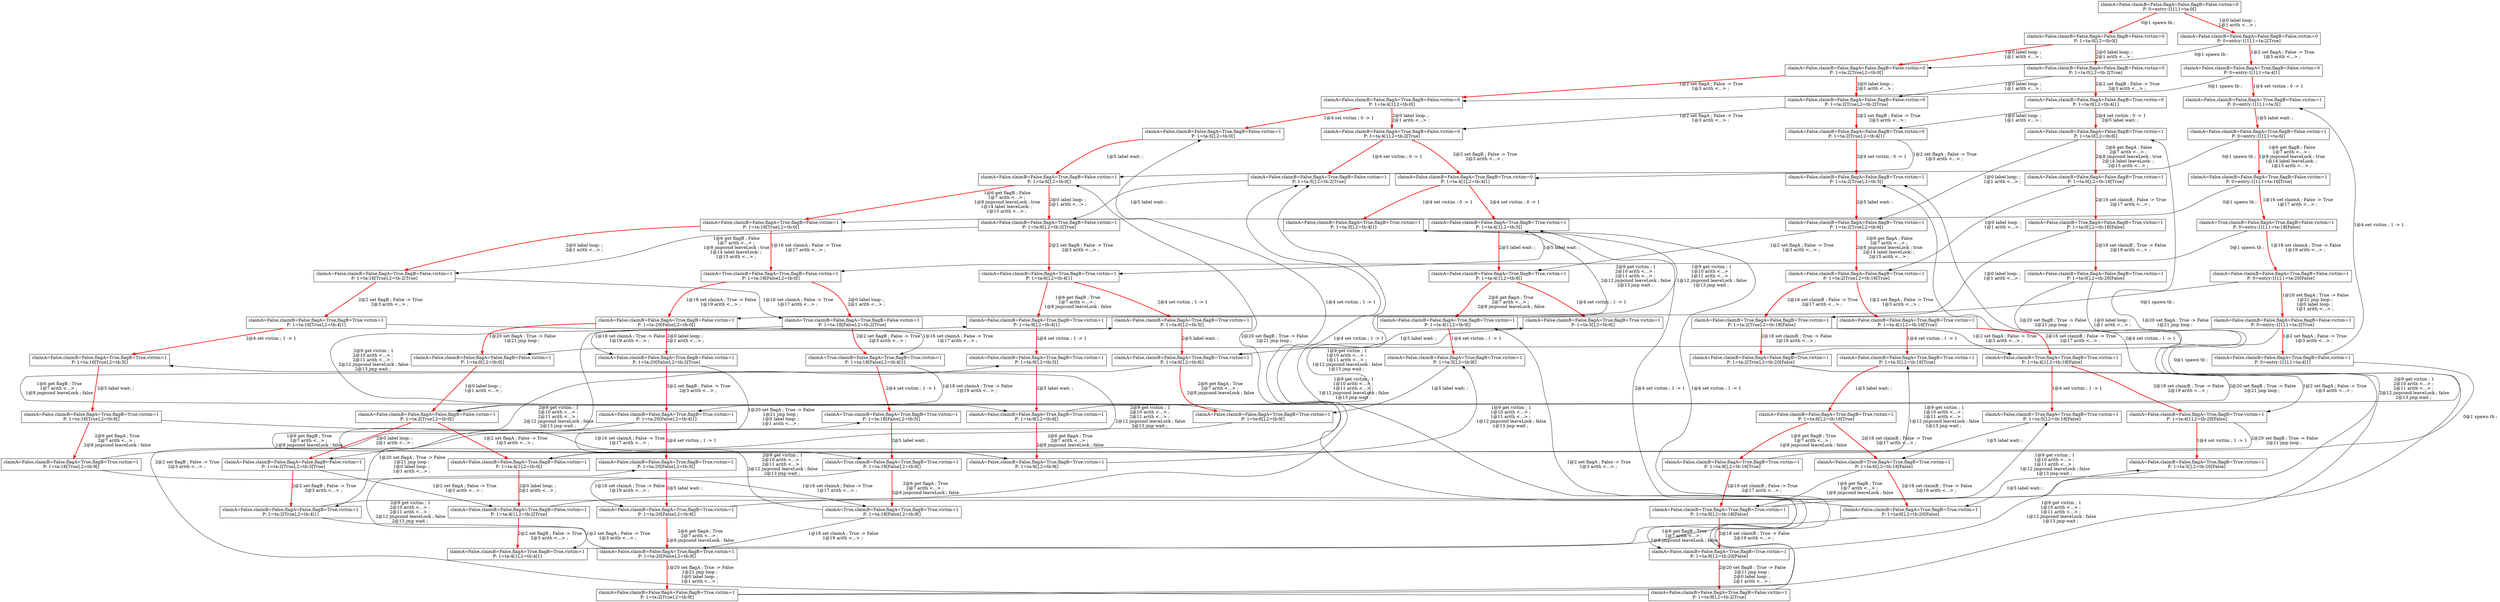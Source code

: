 digraph g {
1 [shape=box,label="claimA=False,claimB=False,flagA=False,flagB=False,victim=0\nP: 0=entry:1[1],1=ta:0[]"]
3 [shape=box,label="claimA=False,claimB=False,flagA=False,flagB=False,victim=0\nP: 1=ta:0[],2=tb:0[]"]
6 [shape=box,label="claimA=False,claimB=False,flagA=False,flagB=False,victim=0\nP: 0=entry:1[1],1=ta:2[True]"]
7 [shape=box,label="claimA=False,claimB=False,flagA=False,flagB=False,victim=0\nP: 1=ta:2[True],2=tb:0[]"]
8 [shape=box,label="claimA=False,claimB=False,flagA=False,flagB=False,victim=0\nP: 1=ta:0[],2=tb:2[True]"]
14 [shape=box,label="claimA=False,claimB=False,flagA=True,flagB=False,victim=0\nP: 0=entry:1[1],1=ta:4[1]"]
15 [shape=box,label="claimA=False,claimB=False,flagA=True,flagB=False,victim=0\nP: 1=ta:4[1],2=tb:0[]"]
16 [shape=box,label="claimA=False,claimB=False,flagA=False,flagB=False,victim=0\nP: 1=ta:2[True],2=tb:2[True]"]
17 [shape=box,label="claimA=False,claimB=False,flagA=False,flagB=True,victim=0\nP: 1=ta:0[],2=tb:4[1]"]
18 [shape=box,label="claimA=False,claimB=False,flagA=True,flagB=False,victim=1\nP: 0=entry:1[1],1=ta:5[]"]
20 [shape=box,label="claimA=False,claimB=False,flagA=True,flagB=False,victim=1\nP: 1=ta:5[],2=tb:0[]"]
25 [shape=box,label="claimA=False,claimB=False,flagA=True,flagB=False,victim=1\nP: 0=entry:1[1],1=ta:6[]"]
26 [shape=box,label="claimA=False,claimB=False,flagA=True,flagB=False,victim=1\nP: 1=ta:6[],2=tb:0[]"]
27 [shape=box,label="claimA=False,claimB=False,flagA=True,flagB=False,victim=0\nP: 1=ta:4[1],2=tb:2[True]"]
28 [shape=box,label="claimA=False,claimB=False,flagA=False,flagB=True,victim=0\nP: 1=ta:2[True],2=tb:4[1]"]
29 [shape=box,label="claimA=False,claimB=False,flagA=False,flagB=True,victim=1\nP: 1=ta:0[],2=tb:6[]"]
34 [shape=box,label="claimA=False,claimB=False,flagA=True,flagB=False,victim=1\nP: 1=ta:5[],2=tb:2[True]"]
35 [shape=box,label="claimA=False,claimB=False,flagA=False,flagB=True,victim=1\nP: 1=ta:2[True],2=tb:5[]"]
41 [shape=box,label="claimA=False,claimB=False,flagA=True,flagB=False,victim=1\nP: 1=ta:6[],2=tb:2[True]"]
42 [shape=box,label="claimA=False,claimB=False,flagA=True,flagB=True,victim=0\nP: 1=ta:4[1],2=tb:4[1]"]
43 [shape=box,label="claimA=False,claimB=False,flagA=False,flagB=True,victim=1\nP: 1=ta:2[True],2=tb:6[]"]
49 [shape=box,label="claimA=False,claimB=False,flagA=True,flagB=True,victim=1\nP: 1=ta:4[1],2=tb:5[]"]
50 [shape=box,label="claimA=False,claimB=False,flagA=True,flagB=True,victim=1\nP: 1=ta:5[],2=tb:4[1]"]
57 [shape=box,label="claimA=False,claimB=False,flagA=True,flagB=True,victim=1\nP: 1=ta:6[],2=tb:4[1]"]
58 [shape=box,label="claimA=False,claimB=False,flagA=True,flagB=True,victim=1\nP: 1=ta:4[1],2=tb:6[]"]
61 [shape=box,label="claimA=False,claimB=False,flagA=True,flagB=False,victim=1\nP: 0=entry:1[1],1=ta:16[True]"]
62 [shape=box,label="claimA=False,claimB=False,flagA=True,flagB=False,victim=1\nP: 1=ta:16[True],2=tb:0[]"]
64 [shape=box,label="claimA=False,claimB=False,flagA=True,flagB=True,victim=1\nP: 1=ta:6[],2=tb:5[]"]
67 [shape=box,label="claimA=False,claimB=False,flagA=True,flagB=True,victim=1\nP: 1=ta:5[],2=tb:6[]"]
69 [shape=box,label="claimA=False,claimB=False,flagA=False,flagB=True,victim=1\nP: 1=ta:0[],2=tb:16[True]"]
75 [shape=box,label="claimA=False,claimB=False,flagA=True,flagB=True,victim=1\nP: 1=ta:6[],2=tb:6[]"]
80 [shape=box,label="claimA=True,claimB=False,flagA=True,flagB=False,victim=1\nP: 0=entry:1[1],1=ta:18[False]"]
81 [shape=box,label="claimA=True,claimB=False,flagA=True,flagB=False,victim=1\nP: 1=ta:18[False],2=tb:0[]"]
82 [shape=box,label="claimA=False,claimB=False,flagA=True,flagB=False,victim=1\nP: 1=ta:16[True],2=tb:2[True]"]
83 [shape=box,label="claimA=False,claimB=False,flagA=True,flagB=True,victim=1\nP: 1=ta:9[],2=tb:4[1]"]
86 [shape=box,label="claimA=False,claimB=False,flagA=True,flagB=True,victim=1\nP: 1=ta:4[1],2=tb:9[]"]
87 [shape=box,label="claimA=False,claimB=False,flagA=False,flagB=True,victim=1\nP: 1=ta:2[True],2=tb:16[True]"]
88 [shape=box,label="claimA=False,claimB=True,flagA=False,flagB=True,victim=1\nP: 1=ta:0[],2=tb:18[False]"]
94 [shape=box,label="claimA=False,claimB=False,flagA=True,flagB=True,victim=1\nP: 1=ta:9[],2=tb:5[]"]
99 [shape=box,label="claimA=False,claimB=False,flagA=True,flagB=True,victim=1\nP: 1=ta:5[],2=tb:9[]"]
104 [shape=box,label="claimA=False,claimB=False,flagA=True,flagB=False,victim=1\nP: 0=entry:1[1],1=ta:20[False]"]
105 [shape=box,label="claimA=False,claimB=False,flagA=True,flagB=False,victim=1\nP: 1=ta:20[False],2=tb:0[]"]
106 [shape=box,label="claimA=True,claimB=False,flagA=True,flagB=False,victim=1\nP: 1=ta:18[False],2=tb:2[True]"]
107 [shape=box,label="claimA=False,claimB=False,flagA=True,flagB=True,victim=1\nP: 1=ta:16[True],2=tb:4[1]"]
109 [shape=box,label="claimA=False,claimB=False,flagA=True,flagB=True,victim=1\nP: 1=ta:9[],2=tb:6[]"]
110 [shape=box,label="claimA=False,claimB=False,flagA=True,flagB=True,victim=1\nP: 1=ta:6[],2=tb:9[]"]
112 [shape=box,label="claimA=False,claimB=False,flagA=True,flagB=True,victim=1\nP: 1=ta:4[1],2=tb:16[True]"]
113 [shape=box,label="claimA=False,claimB=True,flagA=False,flagB=True,victim=1\nP: 1=ta:2[True],2=tb:18[False]"]
114 [shape=box,label="claimA=False,claimB=False,flagA=False,flagB=True,victim=1\nP: 1=ta:0[],2=tb:20[False]"]
120 [shape=box,label="claimA=False,claimB=False,flagA=True,flagB=True,victim=1\nP: 1=ta:16[True],2=tb:5[]"]
129 [shape=box,label="claimA=False,claimB=False,flagA=True,flagB=True,victim=1\nP: 1=ta:5[],2=tb:16[True]"]
135 [shape=box,label="claimA=False,claimB=False,flagA=False,flagB=False,victim=1\nP: 1=ta:0[],2=tb:0[]"]
136 [shape=box,label="claimA=False,claimB=False,flagA=True,flagB=False,victim=1\nP: 1=ta:20[False],2=tb:2[True]"]
137 [shape=box,label="claimA=True,claimB=False,flagA=True,flagB=True,victim=1\nP: 1=ta:18[False],2=tb:4[1]"]
138 [shape=box,label="claimA=False,claimB=False,flagA=True,flagB=True,victim=1\nP: 1=ta:16[True],2=tb:6[]"]
145 [shape=box,label="claimA=False,claimB=False,flagA=True,flagB=True,victim=1\nP: 1=ta:6[],2=tb:16[True]"]
146 [shape=box,label="claimA=False,claimB=True,flagA=True,flagB=True,victim=1\nP: 1=ta:4[1],2=tb:18[False]"]
147 [shape=box,label="claimA=False,claimB=False,flagA=False,flagB=True,victim=1\nP: 1=ta:2[True],2=tb:20[False]"]
152 [shape=box,label="claimA=True,claimB=False,flagA=True,flagB=True,victim=1\nP: 1=ta:18[False],2=tb:5[]"]
157 [shape=box,label="claimA=False,claimB=False,flagA=True,flagB=True,victim=1\nP: 1=ta:9[],2=tb:9[]"]
162 [shape=box,label="claimA=False,claimB=True,flagA=True,flagB=True,victim=1\nP: 1=ta:5[],2=tb:18[False]"]
165 [shape=box,label="claimA=False,claimB=False,flagA=False,flagB=False,victim=1\nP: 0=entry:1[1],1=ta:2[True]"]
166 [shape=box,label="claimA=False,claimB=False,flagA=False,flagB=False,victim=1\nP: 1=ta:2[True],2=tb:0[]"]
168 [shape=box,label="claimA=False,claimB=False,flagA=True,flagB=True,victim=1\nP: 1=ta:20[False],2=tb:4[1]"]
169 [shape=box,label="claimA=True,claimB=False,flagA=True,flagB=True,victim=1\nP: 1=ta:18[False],2=tb:6[]"]
176 [shape=box,label="claimA=False,claimB=True,flagA=True,flagB=True,victim=1\nP: 1=ta:6[],2=tb:18[False]"]
177 [shape=box,label="claimA=False,claimB=False,flagA=True,flagB=True,victim=1\nP: 1=ta:4[1],2=tb:20[False]"]
182 [shape=box,label="claimA=False,claimB=False,flagA=True,flagB=True,victim=1\nP: 1=ta:20[False],2=tb:5[]"]
186 [shape=box,label="claimA=False,claimB=False,flagA=True,flagB=True,victim=1\nP: 1=ta:16[True],2=tb:9[]"]
189 [shape=box,label="claimA=False,claimB=False,flagA=True,flagB=True,victim=1\nP: 1=ta:9[],2=tb:16[True]"]
193 [shape=box,label="claimA=False,claimB=False,flagA=True,flagB=True,victim=1\nP: 1=ta:5[],2=tb:20[False]"]
194 [shape=box,label="claimA=False,claimB=False,flagA=True,flagB=False,victim=1\nP: 0=entry:1[1],1=ta:4[1]"]
195 [shape=box,label="claimA=False,claimB=False,flagA=True,flagB=False,victim=1\nP: 1=ta:4[1],2=tb:0[]"]
196 [shape=box,label="claimA=False,claimB=False,flagA=False,flagB=False,victim=1\nP: 1=ta:2[True],2=tb:2[True]"]
198 [shape=box,label="claimA=False,claimB=False,flagA=True,flagB=True,victim=1\nP: 1=ta:20[False],2=tb:6[]"]
207 [shape=box,label="claimA=False,claimB=False,flagA=True,flagB=True,victim=1\nP: 1=ta:6[],2=tb:20[False]"]
214 [shape=box,label="claimA=True,claimB=False,flagA=True,flagB=True,victim=1\nP: 1=ta:18[False],2=tb:9[]"]
219 [shape=box,label="claimA=False,claimB=True,flagA=True,flagB=True,victim=1\nP: 1=ta:9[],2=tb:18[False]"]
222 [shape=box,label="claimA=False,claimB=False,flagA=True,flagB=False,victim=1\nP: 1=ta:4[1],2=tb:2[True]"]
223 [shape=box,label="claimA=False,claimB=False,flagA=False,flagB=True,victim=1\nP: 1=ta:2[True],2=tb:4[1]"]
234 [shape=box,label="claimA=False,claimB=False,flagA=True,flagB=True,victim=1\nP: 1=ta:20[False],2=tb:9[]"]
239 [shape=box,label="claimA=False,claimB=False,flagA=True,flagB=True,victim=1\nP: 1=ta:9[],2=tb:20[False]"]
240 [shape=box,label="claimA=False,claimB=False,flagA=True,flagB=True,victim=1\nP: 1=ta:4[1],2=tb:4[1]"]
257 [shape=box,label="claimA=False,claimB=False,flagA=False,flagB=True,victim=1\nP: 1=ta:2[True],2=tb:9[]"]
260 [shape=box,label="claimA=False,claimB=False,flagA=True,flagB=False,victim=1\nP: 1=ta:9[],2=tb:2[True]"]
1 -> 3 [style=bold,color=red,weight=10,label="0@1 spawn tb ; "]

1 -> 6 [style=bold,color=red,weight=10,label="1@0 label loop: ; \n1@1 arith <...> ; "]

3 -> 7 [style=bold,color=red,weight=10,label="1@0 label loop: ; \n1@1 arith <...> ; "]

3 -> 8 [style=bold,color=red,weight=10,label="2@0 label loop: ; \n2@1 arith <...> ; "]

6 -> 7 [constraint=false,label="0@1 spawn tb ; "]

6 -> 14 [style=bold,color=red,weight=10,label="1@2 set flagA ; False -> True\n1@3 arith <...> ; "]

7 -> 15 [style=bold,color=red,weight=10,label="1@2 set flagA ; False -> True\n1@3 arith <...> ; "]

7 -> 16 [style=bold,color=red,weight=10,label="2@0 label loop: ; \n2@1 arith <...> ; "]

8 -> 16 [constraint=false,label="1@0 label loop: ; \n1@1 arith <...> ; "]

8 -> 17 [style=bold,color=red,weight=10,label="2@2 set flagB ; False -> True\n2@3 arith <...> ; "]

14 -> 15 [constraint=false,label="0@1 spawn tb ; "]

14 -> 18 [style=bold,color=red,weight=10,label="1@4 set victim ; 0 -> 1"]

15 -> 20 [style=bold,color=red,weight=10,label="1@4 set victim ; 0 -> 1"]

15 -> 27 [style=bold,color=red,weight=10,label="2@0 label loop: ; \n2@1 arith <...> ; "]

16 -> 27 [constraint=false,label="1@2 set flagA ; False -> True\n1@3 arith <...> ; "]

16 -> 28 [style=bold,color=red,weight=10,label="2@2 set flagB ; False -> True\n2@3 arith <...> ; "]

17 -> 28 [constraint=false,label="1@0 label loop: ; \n1@1 arith <...> ; "]

17 -> 29 [style=bold,color=red,weight=10,label="2@4 set victim ; 0 -> 1\n2@5 label wait: ; "]

18 -> 25 [style=bold,color=red,weight=10,label="1@5 label wait: ; "]

20 -> 26 [style=bold,color=red,weight=10,label="1@5 label wait: ; "]

25 -> 26 [constraint=false,label="0@1 spawn tb ; "]

25 -> 61 [style=bold,color=red,weight=10,label="1@6 get flagB ; False\n1@7 arith <...> ; \n1@8 jmpcond leaveLock ; true\n1@14 label leaveLock: ; \n1@15 arith <...> ; "]

26 -> 62 [style=bold,color=red,weight=10,label="1@6 get flagB ; False\n1@7 arith <...> ; \n1@8 jmpcond leaveLock ; true\n1@14 label leaveLock: ; \n1@15 arith <...> ; "]

26 -> 41 [style=bold,color=red,weight=10,label="2@0 label loop: ; \n2@1 arith <...> ; "]

27 -> 34 [style=bold,color=red,weight=10,label="1@4 set victim ; 0 -> 1"]

27 -> 42 [style=bold,color=red,weight=10,label="2@2 set flagB ; False -> True\n2@3 arith <...> ; "]

28 -> 42 [constraint=false,label="1@2 set flagA ; False -> True\n1@3 arith <...> ; "]

28 -> 35 [style=bold,color=red,weight=10,label="2@4 set victim ; 0 -> 1"]

29 -> 43 [constraint=false,label="1@0 label loop: ; \n1@1 arith <...> ; "]

29 -> 69 [style=bold,color=red,weight=10,label="2@6 get flagA ; False\n2@7 arith <...> ; \n2@8 jmpcond leaveLock ; true\n2@14 label leaveLock: ; \n2@15 arith <...> ; "]

34 -> 41 [constraint=false,label="1@5 label wait: ; "]

35 -> 43 [style=bold,color=red,weight=10,label="2@5 label wait: ; "]

41 -> 82 [constraint=false,label="1@6 get flagB ; False\n1@7 arith <...> ; \n1@8 jmpcond leaveLock ; true\n1@14 label leaveLock: ; \n1@15 arith <...> ; "]

41 -> 57 [style=bold,color=red,weight=10,label="2@2 set flagB ; False -> True\n2@3 arith <...> ; "]

42 -> 50 [style=bold,color=red,weight=10,label="1@4 set victim ; 0 -> 1"]

42 -> 49 [style=bold,color=red,weight=10,label="2@4 set victim ; 0 -> 1"]

43 -> 58 [constraint=false,label="1@2 set flagA ; False -> True\n1@3 arith <...> ; "]

43 -> 87 [style=bold,color=red,weight=10,label="2@6 get flagA ; False\n2@7 arith <...> ; \n2@8 jmpcond leaveLock ; true\n2@14 label leaveLock: ; \n2@15 arith <...> ; "]

49 -> 58 [style=bold,color=red,weight=10,label="2@5 label wait: ; "]

50 -> 57 [constraint=false,label="1@5 label wait: ; "]

57 -> 83 [style=bold,color=red,weight=10,label="1@6 get flagB ; True\n1@7 arith <...> ; \n1@8 jmpcond leaveLock ; false"]

57 -> 64 [style=bold,color=red,weight=10,label="2@4 set victim ; 1 -> 1"]

58 -> 67 [style=bold,color=red,weight=10,label="1@4 set victim ; 1 -> 1"]

58 -> 86 [style=bold,color=red,weight=10,label="2@6 get flagA ; True\n2@7 arith <...> ; \n2@8 jmpcond leaveLock ; false"]

61 -> 62 [constraint=false,label="0@1 spawn tb ; "]

61 -> 80 [style=bold,color=red,weight=10,label="1@16 set claimA ; False -> True\n1@17 arith <...> ; "]

62 -> 81 [style=bold,color=red,weight=10,label="1@16 set claimA ; False -> True\n1@17 arith <...> ; "]

62 -> 82 [style=bold,color=red,weight=10,label="2@0 label loop: ; \n2@1 arith <...> ; "]

64 -> 75 [style=bold,color=red,weight=10,label="2@5 label wait: ; "]

67 -> 75 [constraint=false,label="1@5 label wait: ; "]

69 -> 87 [constraint=false,label="1@0 label loop: ; \n1@1 arith <...> ; "]

69 -> 88 [style=bold,color=red,weight=10,label="2@16 set claimB ; False -> True\n2@17 arith <...> ; "]

75 -> 109 [constraint=false,label="1@6 get flagB ; True\n1@7 arith <...> ; \n1@8 jmpcond leaveLock ; false"]

75 -> 110 [style=bold,color=red,weight=10,label="2@6 get flagA ; True\n2@7 arith <...> ; \n2@8 jmpcond leaveLock ; false"]

80 -> 81 [constraint=false,label="0@1 spawn tb ; "]

80 -> 104 [style=bold,color=red,weight=10,label="1@18 set claimA ; True -> False\n1@19 arith <...> ; "]

81 -> 105 [style=bold,color=red,weight=10,label="1@18 set claimA ; True -> False\n1@19 arith <...> ; "]

81 -> 106 [style=bold,color=red,weight=10,label="2@0 label loop: ; \n2@1 arith <...> ; "]

82 -> 106 [constraint=false,label="1@16 set claimA ; False -> True\n1@17 arith <...> ; "]

82 -> 107 [style=bold,color=red,weight=10,label="2@2 set flagB ; False -> True\n2@3 arith <...> ; "]

83 -> 50 [constraint=false,label="1@9 get victim ; 1\n1@10 arith <...> ; \n1@11 arith <...> ; \n1@12 jmpcond leaveLock ; false\n1@13 jmp wait ; "]

83 -> 94 [style=bold,color=red,weight=10,label="2@4 set victim ; 1 -> 1"]

86 -> 99 [style=bold,color=red,weight=10,label="1@4 set victim ; 1 -> 1"]

86 -> 49 [constraint=false,label="2@9 get victim ; 1\n2@10 arith <...> ; \n2@11 arith <...> ; \n2@12 jmpcond leaveLock ; false\n2@13 jmp wait ; "]

87 -> 112 [style=bold,color=red,weight=10,label="1@2 set flagA ; False -> True\n1@3 arith <...> ; "]

87 -> 113 [style=bold,color=red,weight=10,label="2@16 set claimB ; False -> True\n2@17 arith <...> ; "]

88 -> 113 [constraint=false,label="1@0 label loop: ; \n1@1 arith <...> ; "]

88 -> 114 [style=bold,color=red,weight=10,label="2@18 set claimB ; True -> False\n2@19 arith <...> ; "]

94 -> 109 [style=bold,color=red,weight=10,label="2@5 label wait: ; "]

99 -> 110 [constraint=false,label="1@5 label wait: ; "]

104 -> 105 [constraint=false,label="0@1 spawn tb ; "]

104 -> 165 [style=bold,color=red,weight=10,label="1@20 set flagA ; True -> False\n1@21 jmp loop ; \n1@0 label loop: ; \n1@1 arith <...> ; "]

105 -> 135 [style=bold,color=red,weight=10,label="1@20 set flagA ; True -> False\n1@21 jmp loop ; "]

105 -> 136 [style=bold,color=red,weight=10,label="2@0 label loop: ; \n2@1 arith <...> ; "]

106 -> 136 [constraint=false,label="1@18 set claimA ; True -> False\n1@19 arith <...> ; "]

106 -> 137 [style=bold,color=red,weight=10,label="2@2 set flagB ; False -> True\n2@3 arith <...> ; "]

107 -> 137 [constraint=false,label="1@16 set claimA ; False -> True\n1@17 arith <...> ; "]

107 -> 120 [style=bold,color=red,weight=10,label="2@4 set victim ; 1 -> 1"]

109 -> 67 [constraint=false,label="1@9 get victim ; 1\n1@10 arith <...> ; \n1@11 arith <...> ; \n1@12 jmpcond leaveLock ; false\n1@13 jmp wait ; "]

109 -> 157 [style=bold,color=red,weight=10,label="2@6 get flagA ; True\n2@7 arith <...> ; \n2@8 jmpcond leaveLock ; false"]

110 -> 157 [constraint=false,label="1@6 get flagB ; True\n1@7 arith <...> ; \n1@8 jmpcond leaveLock ; false"]

110 -> 64 [constraint=false,label="2@9 get victim ; 1\n2@10 arith <...> ; \n2@11 arith <...> ; \n2@12 jmpcond leaveLock ; false\n2@13 jmp wait ; "]

112 -> 129 [style=bold,color=red,weight=10,label="1@4 set victim ; 1 -> 1"]

112 -> 146 [style=bold,color=red,weight=10,label="2@16 set claimB ; False -> True\n2@17 arith <...> ; "]

113 -> 146 [constraint=false,label="1@2 set flagA ; False -> True\n1@3 arith <...> ; "]

113 -> 147 [style=bold,color=red,weight=10,label="2@18 set claimB ; True -> False\n2@19 arith <...> ; "]

114 -> 147 [constraint=false,label="1@0 label loop: ; \n1@1 arith <...> ; "]

114 -> 135 [constraint=false,label="2@20 set flagB ; True -> False\n2@21 jmp loop ; "]

120 -> 138 [style=bold,color=red,weight=10,label="2@5 label wait: ; "]

129 -> 145 [style=bold,color=red,weight=10,label="1@5 label wait: ; "]

135 -> 166 [style=bold,color=red,weight=10,label="1@0 label loop: ; \n1@1 arith <...> ; "]

136 -> 196 [constraint=false,label="1@20 set flagA ; True -> False\n1@21 jmp loop ; \n1@0 label loop: ; \n1@1 arith <...> ; "]

136 -> 168 [style=bold,color=red,weight=10,label="2@2 set flagB ; False -> True\n2@3 arith <...> ; "]

137 -> 168 [constraint=false,label="1@18 set claimA ; True -> False\n1@19 arith <...> ; "]

137 -> 152 [style=bold,color=red,weight=10,label="2@4 set victim ; 1 -> 1"]

138 -> 169 [constraint=false,label="1@16 set claimA ; False -> True\n1@17 arith <...> ; "]

138 -> 186 [style=bold,color=red,weight=10,label="2@6 get flagA ; True\n2@7 arith <...> ; \n2@8 jmpcond leaveLock ; false"]

145 -> 189 [style=bold,color=red,weight=10,label="1@6 get flagB ; True\n1@7 arith <...> ; \n1@8 jmpcond leaveLock ; false"]

145 -> 176 [style=bold,color=red,weight=10,label="2@16 set claimB ; False -> True\n2@17 arith <...> ; "]

146 -> 162 [style=bold,color=red,weight=10,label="1@4 set victim ; 1 -> 1"]

146 -> 177 [style=bold,color=red,weight=10,label="2@18 set claimB ; True -> False\n2@19 arith <...> ; "]

147 -> 177 [constraint=false,label="1@2 set flagA ; False -> True\n1@3 arith <...> ; "]

147 -> 166 [constraint=false,label="2@20 set flagB ; True -> False\n2@21 jmp loop ; "]

152 -> 169 [style=bold,color=red,weight=10,label="2@5 label wait: ; "]

157 -> 99 [constraint=false,label="1@9 get victim ; 1\n1@10 arith <...> ; \n1@11 arith <...> ; \n1@12 jmpcond leaveLock ; false\n1@13 jmp wait ; "]

157 -> 94 [constraint=false,label="2@9 get victim ; 1\n2@10 arith <...> ; \n2@11 arith <...> ; \n2@12 jmpcond leaveLock ; false\n2@13 jmp wait ; "]

162 -> 176 [constraint=false,label="1@5 label wait: ; "]

165 -> 166 [constraint=false,label="0@1 spawn tb ; "]

165 -> 194 [style=bold,color=red,weight=10,label="1@2 set flagA ; False -> True\n1@3 arith <...> ; "]

166 -> 195 [style=bold,color=red,weight=10,label="1@2 set flagA ; False -> True\n1@3 arith <...> ; "]

166 -> 196 [style=bold,color=red,weight=10,label="2@0 label loop: ; \n2@1 arith <...> ; "]

168 -> 223 [constraint=false,label="1@20 set flagA ; True -> False\n1@21 jmp loop ; \n1@0 label loop: ; \n1@1 arith <...> ; "]

168 -> 182 [style=bold,color=red,weight=10,label="2@4 set victim ; 1 -> 1"]

169 -> 198 [constraint=false,label="1@18 set claimA ; True -> False\n1@19 arith <...> ; "]

169 -> 214 [style=bold,color=red,weight=10,label="2@6 get flagA ; True\n2@7 arith <...> ; \n2@8 jmpcond leaveLock ; false"]

176 -> 219 [constraint=false,label="1@6 get flagB ; True\n1@7 arith <...> ; \n1@8 jmpcond leaveLock ; false"]

176 -> 207 [style=bold,color=red,weight=10,label="2@18 set claimB ; True -> False\n2@19 arith <...> ; "]

177 -> 193 [style=bold,color=red,weight=10,label="1@4 set victim ; 1 -> 1"]

177 -> 195 [constraint=false,label="2@20 set flagB ; True -> False\n2@21 jmp loop ; "]

182 -> 198 [style=bold,color=red,weight=10,label="2@5 label wait: ; "]

186 -> 214 [constraint=false,label="1@16 set claimA ; False -> True\n1@17 arith <...> ; "]

186 -> 120 [constraint=false,label="2@9 get victim ; 1\n2@10 arith <...> ; \n2@11 arith <...> ; \n2@12 jmpcond leaveLock ; false\n2@13 jmp wait ; "]

189 -> 129 [constraint=false,label="1@9 get victim ; 1\n1@10 arith <...> ; \n1@11 arith <...> ; \n1@12 jmpcond leaveLock ; false\n1@13 jmp wait ; "]

189 -> 219 [style=bold,color=red,weight=10,label="2@16 set claimB ; False -> True\n2@17 arith <...> ; "]

193 -> 207 [constraint=false,label="1@5 label wait: ; "]

194 -> 195 [constraint=false,label="0@1 spawn tb ; "]

194 -> 18 [constraint=false,label="1@4 set victim ; 1 -> 1"]

195 -> 20 [constraint=false,label="1@4 set victim ; 1 -> 1"]

195 -> 222 [style=bold,color=red,weight=10,label="2@0 label loop: ; \n2@1 arith <...> ; "]

196 -> 222 [constraint=false,label="1@2 set flagA ; False -> True\n1@3 arith <...> ; "]

196 -> 223 [style=bold,color=red,weight=10,label="2@2 set flagB ; False -> True\n2@3 arith <...> ; "]

198 -> 29 [constraint=false,label="1@20 set flagA ; True -> False\n1@21 jmp loop ; "]

198 -> 234 [style=bold,color=red,weight=10,label="2@6 get flagA ; True\n2@7 arith <...> ; \n2@8 jmpcond leaveLock ; false"]

207 -> 239 [constraint=false,label="1@6 get flagB ; True\n1@7 arith <...> ; \n1@8 jmpcond leaveLock ; false"]

207 -> 26 [constraint=false,label="2@20 set flagB ; True -> False\n2@21 jmp loop ; "]

214 -> 234 [constraint=false,label="1@18 set claimA ; True -> False\n1@19 arith <...> ; "]

214 -> 152 [constraint=false,label="2@9 get victim ; 1\n2@10 arith <...> ; \n2@11 arith <...> ; \n2@12 jmpcond leaveLock ; false\n2@13 jmp wait ; "]

219 -> 162 [constraint=false,label="1@9 get victim ; 1\n1@10 arith <...> ; \n1@11 arith <...> ; \n1@12 jmpcond leaveLock ; false\n1@13 jmp wait ; "]

219 -> 239 [style=bold,color=red,weight=10,label="2@18 set claimB ; True -> False\n2@19 arith <...> ; "]

222 -> 34 [constraint=false,label="1@4 set victim ; 1 -> 1"]

222 -> 240 [style=bold,color=red,weight=10,label="2@2 set flagB ; False -> True\n2@3 arith <...> ; "]

223 -> 240 [constraint=false,label="1@2 set flagA ; False -> True\n1@3 arith <...> ; "]

223 -> 35 [constraint=false,label="2@4 set victim ; 1 -> 1"]

234 -> 257 [style=bold,color=red,weight=10,label="1@20 set flagA ; True -> False\n1@21 jmp loop ; \n1@0 label loop: ; \n1@1 arith <...> ; "]

234 -> 182 [constraint=false,label="2@9 get victim ; 1\n2@10 arith <...> ; \n2@11 arith <...> ; \n2@12 jmpcond leaveLock ; false\n2@13 jmp wait ; "]

239 -> 193 [constraint=false,label="1@9 get victim ; 1\n1@10 arith <...> ; \n1@11 arith <...> ; \n1@12 jmpcond leaveLock ; false\n1@13 jmp wait ; "]

239 -> 260 [style=bold,color=red,weight=10,label="2@20 set flagB ; True -> False\n2@21 jmp loop ; \n2@0 label loop: ; \n2@1 arith <...> ; "]

240 -> 50 [constraint=false,label="1@4 set victim ; 1 -> 1"]

240 -> 49 [constraint=false,label="2@4 set victim ; 1 -> 1"]

257 -> 86 [constraint=false,label="1@2 set flagA ; False -> True\n1@3 arith <...> ; "]

257 -> 35 [constraint=false,label="2@9 get victim ; 1\n2@10 arith <...> ; \n2@11 arith <...> ; \n2@12 jmpcond leaveLock ; false\n2@13 jmp wait ; "]

260 -> 34 [constraint=false,label="1@9 get victim ; 1\n1@10 arith <...> ; \n1@11 arith <...> ; \n1@12 jmpcond leaveLock ; false\n1@13 jmp wait ; "]

260 -> 83 [constraint=false,label="2@2 set flagB ; False -> True\n2@3 arith <...> ; "]

}
